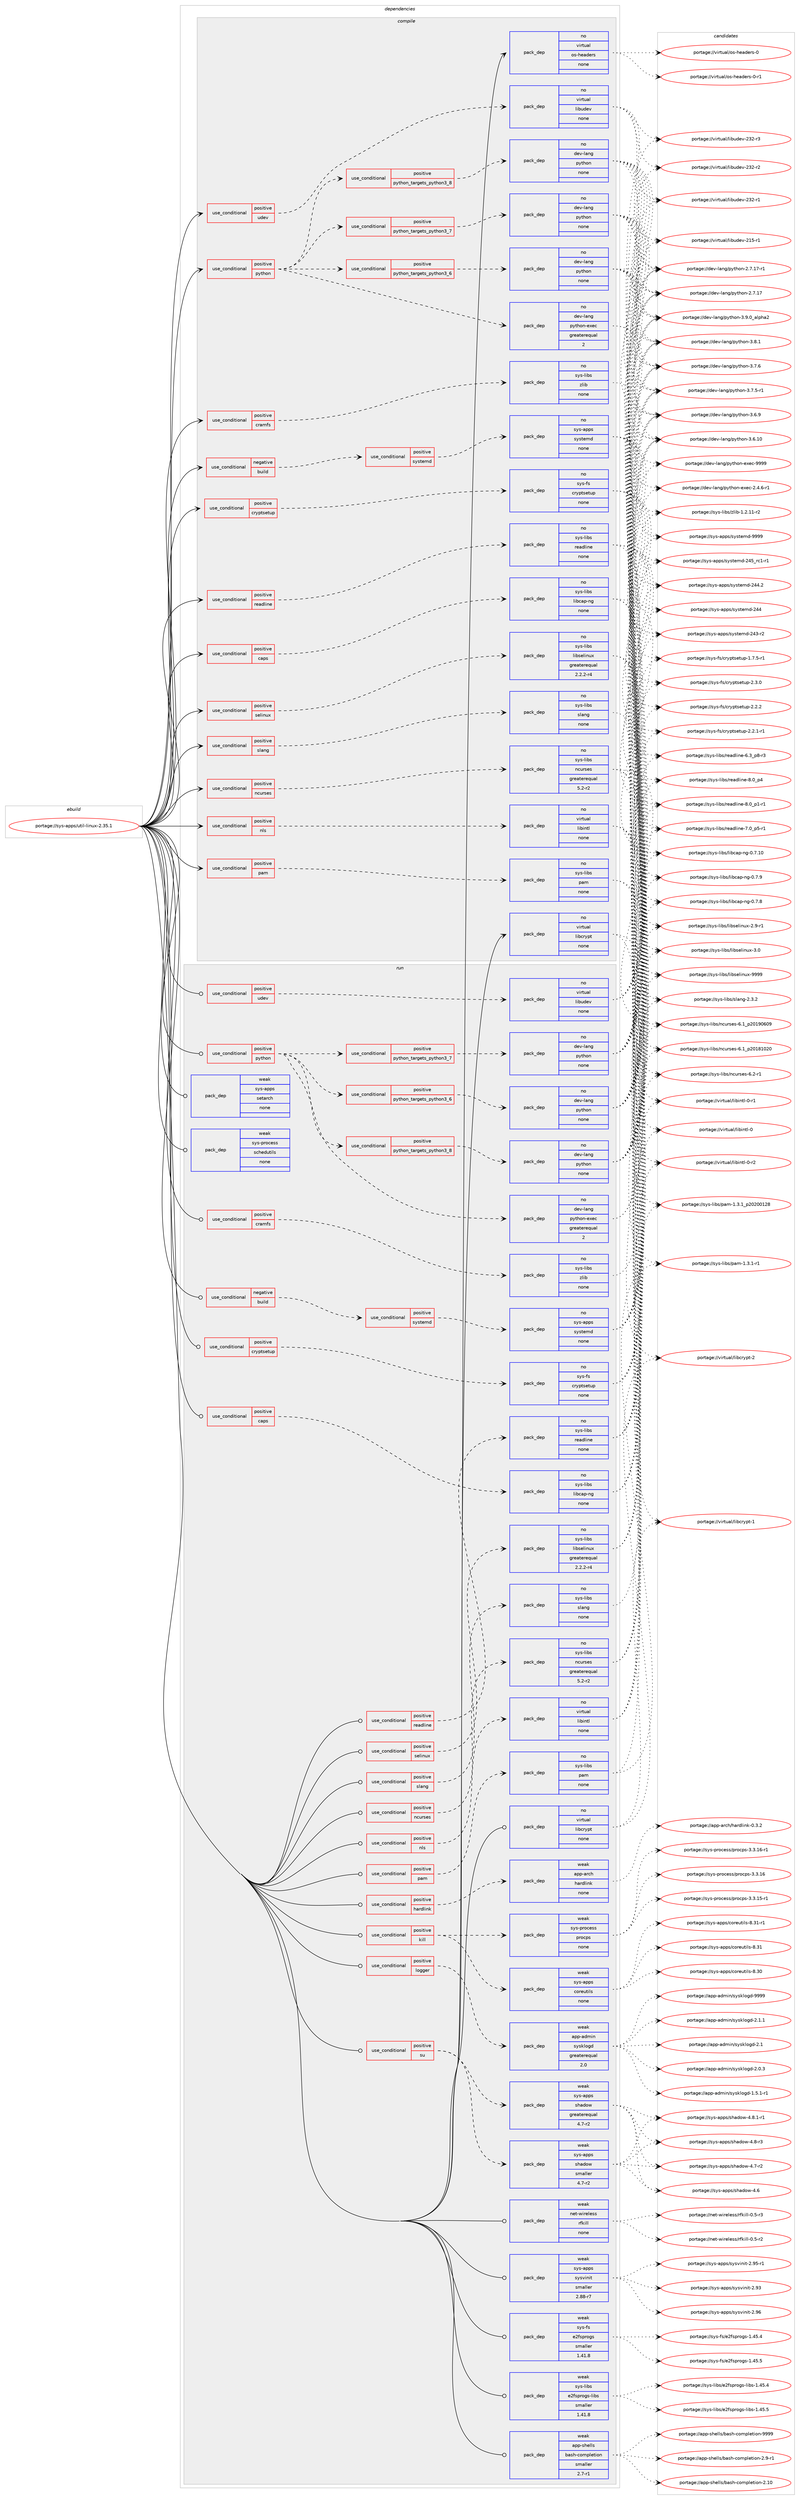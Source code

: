 digraph prolog {

# *************
# Graph options
# *************

newrank=true;
concentrate=true;
compound=true;
graph [rankdir=LR,fontname=Helvetica,fontsize=10,ranksep=1.5];#, ranksep=2.5, nodesep=0.2];
edge  [arrowhead=vee];
node  [fontname=Helvetica,fontsize=10];

# **********
# The ebuild
# **********

subgraph cluster_leftcol {
color=gray;
rank=same;
label=<<i>ebuild</i>>;
id [label="portage://sys-apps/util-linux-2.35.1", color=red, width=4, href="../sys-apps/util-linux-2.35.1.svg"];
}

# ****************
# The dependencies
# ****************

subgraph cluster_midcol {
color=gray;
label=<<i>dependencies</i>>;
subgraph cluster_compile {
fillcolor="#eeeeee";
style=filled;
label=<<i>compile</i>>;
subgraph cond12889 {
dependency62179 [label=<<TABLE BORDER="0" CELLBORDER="1" CELLSPACING="0" CELLPADDING="4"><TR><TD ROWSPAN="3" CELLPADDING="10">use_conditional</TD></TR><TR><TD>negative</TD></TR><TR><TD>build</TD></TR></TABLE>>, shape=none, color=red];
subgraph cond12890 {
dependency62180 [label=<<TABLE BORDER="0" CELLBORDER="1" CELLSPACING="0" CELLPADDING="4"><TR><TD ROWSPAN="3" CELLPADDING="10">use_conditional</TD></TR><TR><TD>positive</TD></TR><TR><TD>systemd</TD></TR></TABLE>>, shape=none, color=red];
subgraph pack48000 {
dependency62181 [label=<<TABLE BORDER="0" CELLBORDER="1" CELLSPACING="0" CELLPADDING="4" WIDTH="220"><TR><TD ROWSPAN="6" CELLPADDING="30">pack_dep</TD></TR><TR><TD WIDTH="110">no</TD></TR><TR><TD>sys-apps</TD></TR><TR><TD>systemd</TD></TR><TR><TD>none</TD></TR><TR><TD></TD></TR></TABLE>>, shape=none, color=blue];
}
dependency62180:e -> dependency62181:w [weight=20,style="dashed",arrowhead="vee"];
}
dependency62179:e -> dependency62180:w [weight=20,style="dashed",arrowhead="vee"];
}
id:e -> dependency62179:w [weight=20,style="solid",arrowhead="vee"];
subgraph cond12891 {
dependency62182 [label=<<TABLE BORDER="0" CELLBORDER="1" CELLSPACING="0" CELLPADDING="4"><TR><TD ROWSPAN="3" CELLPADDING="10">use_conditional</TD></TR><TR><TD>positive</TD></TR><TR><TD>caps</TD></TR></TABLE>>, shape=none, color=red];
subgraph pack48001 {
dependency62183 [label=<<TABLE BORDER="0" CELLBORDER="1" CELLSPACING="0" CELLPADDING="4" WIDTH="220"><TR><TD ROWSPAN="6" CELLPADDING="30">pack_dep</TD></TR><TR><TD WIDTH="110">no</TD></TR><TR><TD>sys-libs</TD></TR><TR><TD>libcap-ng</TD></TR><TR><TD>none</TD></TR><TR><TD></TD></TR></TABLE>>, shape=none, color=blue];
}
dependency62182:e -> dependency62183:w [weight=20,style="dashed",arrowhead="vee"];
}
id:e -> dependency62182:w [weight=20,style="solid",arrowhead="vee"];
subgraph cond12892 {
dependency62184 [label=<<TABLE BORDER="0" CELLBORDER="1" CELLSPACING="0" CELLPADDING="4"><TR><TD ROWSPAN="3" CELLPADDING="10">use_conditional</TD></TR><TR><TD>positive</TD></TR><TR><TD>cramfs</TD></TR></TABLE>>, shape=none, color=red];
subgraph pack48002 {
dependency62185 [label=<<TABLE BORDER="0" CELLBORDER="1" CELLSPACING="0" CELLPADDING="4" WIDTH="220"><TR><TD ROWSPAN="6" CELLPADDING="30">pack_dep</TD></TR><TR><TD WIDTH="110">no</TD></TR><TR><TD>sys-libs</TD></TR><TR><TD>zlib</TD></TR><TR><TD>none</TD></TR><TR><TD></TD></TR></TABLE>>, shape=none, color=blue];
}
dependency62184:e -> dependency62185:w [weight=20,style="dashed",arrowhead="vee"];
}
id:e -> dependency62184:w [weight=20,style="solid",arrowhead="vee"];
subgraph cond12893 {
dependency62186 [label=<<TABLE BORDER="0" CELLBORDER="1" CELLSPACING="0" CELLPADDING="4"><TR><TD ROWSPAN="3" CELLPADDING="10">use_conditional</TD></TR><TR><TD>positive</TD></TR><TR><TD>cryptsetup</TD></TR></TABLE>>, shape=none, color=red];
subgraph pack48003 {
dependency62187 [label=<<TABLE BORDER="0" CELLBORDER="1" CELLSPACING="0" CELLPADDING="4" WIDTH="220"><TR><TD ROWSPAN="6" CELLPADDING="30">pack_dep</TD></TR><TR><TD WIDTH="110">no</TD></TR><TR><TD>sys-fs</TD></TR><TR><TD>cryptsetup</TD></TR><TR><TD>none</TD></TR><TR><TD></TD></TR></TABLE>>, shape=none, color=blue];
}
dependency62186:e -> dependency62187:w [weight=20,style="dashed",arrowhead="vee"];
}
id:e -> dependency62186:w [weight=20,style="solid",arrowhead="vee"];
subgraph cond12894 {
dependency62188 [label=<<TABLE BORDER="0" CELLBORDER="1" CELLSPACING="0" CELLPADDING="4"><TR><TD ROWSPAN="3" CELLPADDING="10">use_conditional</TD></TR><TR><TD>positive</TD></TR><TR><TD>ncurses</TD></TR></TABLE>>, shape=none, color=red];
subgraph pack48004 {
dependency62189 [label=<<TABLE BORDER="0" CELLBORDER="1" CELLSPACING="0" CELLPADDING="4" WIDTH="220"><TR><TD ROWSPAN="6" CELLPADDING="30">pack_dep</TD></TR><TR><TD WIDTH="110">no</TD></TR><TR><TD>sys-libs</TD></TR><TR><TD>ncurses</TD></TR><TR><TD>greaterequal</TD></TR><TR><TD>5.2-r2</TD></TR></TABLE>>, shape=none, color=blue];
}
dependency62188:e -> dependency62189:w [weight=20,style="dashed",arrowhead="vee"];
}
id:e -> dependency62188:w [weight=20,style="solid",arrowhead="vee"];
subgraph cond12895 {
dependency62190 [label=<<TABLE BORDER="0" CELLBORDER="1" CELLSPACING="0" CELLPADDING="4"><TR><TD ROWSPAN="3" CELLPADDING="10">use_conditional</TD></TR><TR><TD>positive</TD></TR><TR><TD>nls</TD></TR></TABLE>>, shape=none, color=red];
subgraph pack48005 {
dependency62191 [label=<<TABLE BORDER="0" CELLBORDER="1" CELLSPACING="0" CELLPADDING="4" WIDTH="220"><TR><TD ROWSPAN="6" CELLPADDING="30">pack_dep</TD></TR><TR><TD WIDTH="110">no</TD></TR><TR><TD>virtual</TD></TR><TR><TD>libintl</TD></TR><TR><TD>none</TD></TR><TR><TD></TD></TR></TABLE>>, shape=none, color=blue];
}
dependency62190:e -> dependency62191:w [weight=20,style="dashed",arrowhead="vee"];
}
id:e -> dependency62190:w [weight=20,style="solid",arrowhead="vee"];
subgraph cond12896 {
dependency62192 [label=<<TABLE BORDER="0" CELLBORDER="1" CELLSPACING="0" CELLPADDING="4"><TR><TD ROWSPAN="3" CELLPADDING="10">use_conditional</TD></TR><TR><TD>positive</TD></TR><TR><TD>pam</TD></TR></TABLE>>, shape=none, color=red];
subgraph pack48006 {
dependency62193 [label=<<TABLE BORDER="0" CELLBORDER="1" CELLSPACING="0" CELLPADDING="4" WIDTH="220"><TR><TD ROWSPAN="6" CELLPADDING="30">pack_dep</TD></TR><TR><TD WIDTH="110">no</TD></TR><TR><TD>sys-libs</TD></TR><TR><TD>pam</TD></TR><TR><TD>none</TD></TR><TR><TD></TD></TR></TABLE>>, shape=none, color=blue];
}
dependency62192:e -> dependency62193:w [weight=20,style="dashed",arrowhead="vee"];
}
id:e -> dependency62192:w [weight=20,style="solid",arrowhead="vee"];
subgraph cond12897 {
dependency62194 [label=<<TABLE BORDER="0" CELLBORDER="1" CELLSPACING="0" CELLPADDING="4"><TR><TD ROWSPAN="3" CELLPADDING="10">use_conditional</TD></TR><TR><TD>positive</TD></TR><TR><TD>python</TD></TR></TABLE>>, shape=none, color=red];
subgraph cond12898 {
dependency62195 [label=<<TABLE BORDER="0" CELLBORDER="1" CELLSPACING="0" CELLPADDING="4"><TR><TD ROWSPAN="3" CELLPADDING="10">use_conditional</TD></TR><TR><TD>positive</TD></TR><TR><TD>python_targets_python3_6</TD></TR></TABLE>>, shape=none, color=red];
subgraph pack48007 {
dependency62196 [label=<<TABLE BORDER="0" CELLBORDER="1" CELLSPACING="0" CELLPADDING="4" WIDTH="220"><TR><TD ROWSPAN="6" CELLPADDING="30">pack_dep</TD></TR><TR><TD WIDTH="110">no</TD></TR><TR><TD>dev-lang</TD></TR><TR><TD>python</TD></TR><TR><TD>none</TD></TR><TR><TD></TD></TR></TABLE>>, shape=none, color=blue];
}
dependency62195:e -> dependency62196:w [weight=20,style="dashed",arrowhead="vee"];
}
dependency62194:e -> dependency62195:w [weight=20,style="dashed",arrowhead="vee"];
subgraph cond12899 {
dependency62197 [label=<<TABLE BORDER="0" CELLBORDER="1" CELLSPACING="0" CELLPADDING="4"><TR><TD ROWSPAN="3" CELLPADDING="10">use_conditional</TD></TR><TR><TD>positive</TD></TR><TR><TD>python_targets_python3_7</TD></TR></TABLE>>, shape=none, color=red];
subgraph pack48008 {
dependency62198 [label=<<TABLE BORDER="0" CELLBORDER="1" CELLSPACING="0" CELLPADDING="4" WIDTH="220"><TR><TD ROWSPAN="6" CELLPADDING="30">pack_dep</TD></TR><TR><TD WIDTH="110">no</TD></TR><TR><TD>dev-lang</TD></TR><TR><TD>python</TD></TR><TR><TD>none</TD></TR><TR><TD></TD></TR></TABLE>>, shape=none, color=blue];
}
dependency62197:e -> dependency62198:w [weight=20,style="dashed",arrowhead="vee"];
}
dependency62194:e -> dependency62197:w [weight=20,style="dashed",arrowhead="vee"];
subgraph cond12900 {
dependency62199 [label=<<TABLE BORDER="0" CELLBORDER="1" CELLSPACING="0" CELLPADDING="4"><TR><TD ROWSPAN="3" CELLPADDING="10">use_conditional</TD></TR><TR><TD>positive</TD></TR><TR><TD>python_targets_python3_8</TD></TR></TABLE>>, shape=none, color=red];
subgraph pack48009 {
dependency62200 [label=<<TABLE BORDER="0" CELLBORDER="1" CELLSPACING="0" CELLPADDING="4" WIDTH="220"><TR><TD ROWSPAN="6" CELLPADDING="30">pack_dep</TD></TR><TR><TD WIDTH="110">no</TD></TR><TR><TD>dev-lang</TD></TR><TR><TD>python</TD></TR><TR><TD>none</TD></TR><TR><TD></TD></TR></TABLE>>, shape=none, color=blue];
}
dependency62199:e -> dependency62200:w [weight=20,style="dashed",arrowhead="vee"];
}
dependency62194:e -> dependency62199:w [weight=20,style="dashed",arrowhead="vee"];
subgraph pack48010 {
dependency62201 [label=<<TABLE BORDER="0" CELLBORDER="1" CELLSPACING="0" CELLPADDING="4" WIDTH="220"><TR><TD ROWSPAN="6" CELLPADDING="30">pack_dep</TD></TR><TR><TD WIDTH="110">no</TD></TR><TR><TD>dev-lang</TD></TR><TR><TD>python-exec</TD></TR><TR><TD>greaterequal</TD></TR><TR><TD>2</TD></TR></TABLE>>, shape=none, color=blue];
}
dependency62194:e -> dependency62201:w [weight=20,style="dashed",arrowhead="vee"];
}
id:e -> dependency62194:w [weight=20,style="solid",arrowhead="vee"];
subgraph cond12901 {
dependency62202 [label=<<TABLE BORDER="0" CELLBORDER="1" CELLSPACING="0" CELLPADDING="4"><TR><TD ROWSPAN="3" CELLPADDING="10">use_conditional</TD></TR><TR><TD>positive</TD></TR><TR><TD>readline</TD></TR></TABLE>>, shape=none, color=red];
subgraph pack48011 {
dependency62203 [label=<<TABLE BORDER="0" CELLBORDER="1" CELLSPACING="0" CELLPADDING="4" WIDTH="220"><TR><TD ROWSPAN="6" CELLPADDING="30">pack_dep</TD></TR><TR><TD WIDTH="110">no</TD></TR><TR><TD>sys-libs</TD></TR><TR><TD>readline</TD></TR><TR><TD>none</TD></TR><TR><TD></TD></TR></TABLE>>, shape=none, color=blue];
}
dependency62202:e -> dependency62203:w [weight=20,style="dashed",arrowhead="vee"];
}
id:e -> dependency62202:w [weight=20,style="solid",arrowhead="vee"];
subgraph cond12902 {
dependency62204 [label=<<TABLE BORDER="0" CELLBORDER="1" CELLSPACING="0" CELLPADDING="4"><TR><TD ROWSPAN="3" CELLPADDING="10">use_conditional</TD></TR><TR><TD>positive</TD></TR><TR><TD>selinux</TD></TR></TABLE>>, shape=none, color=red];
subgraph pack48012 {
dependency62205 [label=<<TABLE BORDER="0" CELLBORDER="1" CELLSPACING="0" CELLPADDING="4" WIDTH="220"><TR><TD ROWSPAN="6" CELLPADDING="30">pack_dep</TD></TR><TR><TD WIDTH="110">no</TD></TR><TR><TD>sys-libs</TD></TR><TR><TD>libselinux</TD></TR><TR><TD>greaterequal</TD></TR><TR><TD>2.2.2-r4</TD></TR></TABLE>>, shape=none, color=blue];
}
dependency62204:e -> dependency62205:w [weight=20,style="dashed",arrowhead="vee"];
}
id:e -> dependency62204:w [weight=20,style="solid",arrowhead="vee"];
subgraph cond12903 {
dependency62206 [label=<<TABLE BORDER="0" CELLBORDER="1" CELLSPACING="0" CELLPADDING="4"><TR><TD ROWSPAN="3" CELLPADDING="10">use_conditional</TD></TR><TR><TD>positive</TD></TR><TR><TD>slang</TD></TR></TABLE>>, shape=none, color=red];
subgraph pack48013 {
dependency62207 [label=<<TABLE BORDER="0" CELLBORDER="1" CELLSPACING="0" CELLPADDING="4" WIDTH="220"><TR><TD ROWSPAN="6" CELLPADDING="30">pack_dep</TD></TR><TR><TD WIDTH="110">no</TD></TR><TR><TD>sys-libs</TD></TR><TR><TD>slang</TD></TR><TR><TD>none</TD></TR><TR><TD></TD></TR></TABLE>>, shape=none, color=blue];
}
dependency62206:e -> dependency62207:w [weight=20,style="dashed",arrowhead="vee"];
}
id:e -> dependency62206:w [weight=20,style="solid",arrowhead="vee"];
subgraph cond12904 {
dependency62208 [label=<<TABLE BORDER="0" CELLBORDER="1" CELLSPACING="0" CELLPADDING="4"><TR><TD ROWSPAN="3" CELLPADDING="10">use_conditional</TD></TR><TR><TD>positive</TD></TR><TR><TD>udev</TD></TR></TABLE>>, shape=none, color=red];
subgraph pack48014 {
dependency62209 [label=<<TABLE BORDER="0" CELLBORDER="1" CELLSPACING="0" CELLPADDING="4" WIDTH="220"><TR><TD ROWSPAN="6" CELLPADDING="30">pack_dep</TD></TR><TR><TD WIDTH="110">no</TD></TR><TR><TD>virtual</TD></TR><TR><TD>libudev</TD></TR><TR><TD>none</TD></TR><TR><TD></TD></TR></TABLE>>, shape=none, color=blue];
}
dependency62208:e -> dependency62209:w [weight=20,style="dashed",arrowhead="vee"];
}
id:e -> dependency62208:w [weight=20,style="solid",arrowhead="vee"];
subgraph pack48015 {
dependency62210 [label=<<TABLE BORDER="0" CELLBORDER="1" CELLSPACING="0" CELLPADDING="4" WIDTH="220"><TR><TD ROWSPAN="6" CELLPADDING="30">pack_dep</TD></TR><TR><TD WIDTH="110">no</TD></TR><TR><TD>virtual</TD></TR><TR><TD>libcrypt</TD></TR><TR><TD>none</TD></TR><TR><TD></TD></TR></TABLE>>, shape=none, color=blue];
}
id:e -> dependency62210:w [weight=20,style="solid",arrowhead="vee"];
subgraph pack48016 {
dependency62211 [label=<<TABLE BORDER="0" CELLBORDER="1" CELLSPACING="0" CELLPADDING="4" WIDTH="220"><TR><TD ROWSPAN="6" CELLPADDING="30">pack_dep</TD></TR><TR><TD WIDTH="110">no</TD></TR><TR><TD>virtual</TD></TR><TR><TD>os-headers</TD></TR><TR><TD>none</TD></TR><TR><TD></TD></TR></TABLE>>, shape=none, color=blue];
}
id:e -> dependency62211:w [weight=20,style="solid",arrowhead="vee"];
}
subgraph cluster_compileandrun {
fillcolor="#eeeeee";
style=filled;
label=<<i>compile and run</i>>;
}
subgraph cluster_run {
fillcolor="#eeeeee";
style=filled;
label=<<i>run</i>>;
subgraph cond12905 {
dependency62212 [label=<<TABLE BORDER="0" CELLBORDER="1" CELLSPACING="0" CELLPADDING="4"><TR><TD ROWSPAN="3" CELLPADDING="10">use_conditional</TD></TR><TR><TD>negative</TD></TR><TR><TD>build</TD></TR></TABLE>>, shape=none, color=red];
subgraph cond12906 {
dependency62213 [label=<<TABLE BORDER="0" CELLBORDER="1" CELLSPACING="0" CELLPADDING="4"><TR><TD ROWSPAN="3" CELLPADDING="10">use_conditional</TD></TR><TR><TD>positive</TD></TR><TR><TD>systemd</TD></TR></TABLE>>, shape=none, color=red];
subgraph pack48017 {
dependency62214 [label=<<TABLE BORDER="0" CELLBORDER="1" CELLSPACING="0" CELLPADDING="4" WIDTH="220"><TR><TD ROWSPAN="6" CELLPADDING="30">pack_dep</TD></TR><TR><TD WIDTH="110">no</TD></TR><TR><TD>sys-apps</TD></TR><TR><TD>systemd</TD></TR><TR><TD>none</TD></TR><TR><TD></TD></TR></TABLE>>, shape=none, color=blue];
}
dependency62213:e -> dependency62214:w [weight=20,style="dashed",arrowhead="vee"];
}
dependency62212:e -> dependency62213:w [weight=20,style="dashed",arrowhead="vee"];
}
id:e -> dependency62212:w [weight=20,style="solid",arrowhead="odot"];
subgraph cond12907 {
dependency62215 [label=<<TABLE BORDER="0" CELLBORDER="1" CELLSPACING="0" CELLPADDING="4"><TR><TD ROWSPAN="3" CELLPADDING="10">use_conditional</TD></TR><TR><TD>positive</TD></TR><TR><TD>caps</TD></TR></TABLE>>, shape=none, color=red];
subgraph pack48018 {
dependency62216 [label=<<TABLE BORDER="0" CELLBORDER="1" CELLSPACING="0" CELLPADDING="4" WIDTH="220"><TR><TD ROWSPAN="6" CELLPADDING="30">pack_dep</TD></TR><TR><TD WIDTH="110">no</TD></TR><TR><TD>sys-libs</TD></TR><TR><TD>libcap-ng</TD></TR><TR><TD>none</TD></TR><TR><TD></TD></TR></TABLE>>, shape=none, color=blue];
}
dependency62215:e -> dependency62216:w [weight=20,style="dashed",arrowhead="vee"];
}
id:e -> dependency62215:w [weight=20,style="solid",arrowhead="odot"];
subgraph cond12908 {
dependency62217 [label=<<TABLE BORDER="0" CELLBORDER="1" CELLSPACING="0" CELLPADDING="4"><TR><TD ROWSPAN="3" CELLPADDING="10">use_conditional</TD></TR><TR><TD>positive</TD></TR><TR><TD>cramfs</TD></TR></TABLE>>, shape=none, color=red];
subgraph pack48019 {
dependency62218 [label=<<TABLE BORDER="0" CELLBORDER="1" CELLSPACING="0" CELLPADDING="4" WIDTH="220"><TR><TD ROWSPAN="6" CELLPADDING="30">pack_dep</TD></TR><TR><TD WIDTH="110">no</TD></TR><TR><TD>sys-libs</TD></TR><TR><TD>zlib</TD></TR><TR><TD>none</TD></TR><TR><TD></TD></TR></TABLE>>, shape=none, color=blue];
}
dependency62217:e -> dependency62218:w [weight=20,style="dashed",arrowhead="vee"];
}
id:e -> dependency62217:w [weight=20,style="solid",arrowhead="odot"];
subgraph cond12909 {
dependency62219 [label=<<TABLE BORDER="0" CELLBORDER="1" CELLSPACING="0" CELLPADDING="4"><TR><TD ROWSPAN="3" CELLPADDING="10">use_conditional</TD></TR><TR><TD>positive</TD></TR><TR><TD>cryptsetup</TD></TR></TABLE>>, shape=none, color=red];
subgraph pack48020 {
dependency62220 [label=<<TABLE BORDER="0" CELLBORDER="1" CELLSPACING="0" CELLPADDING="4" WIDTH="220"><TR><TD ROWSPAN="6" CELLPADDING="30">pack_dep</TD></TR><TR><TD WIDTH="110">no</TD></TR><TR><TD>sys-fs</TD></TR><TR><TD>cryptsetup</TD></TR><TR><TD>none</TD></TR><TR><TD></TD></TR></TABLE>>, shape=none, color=blue];
}
dependency62219:e -> dependency62220:w [weight=20,style="dashed",arrowhead="vee"];
}
id:e -> dependency62219:w [weight=20,style="solid",arrowhead="odot"];
subgraph cond12910 {
dependency62221 [label=<<TABLE BORDER="0" CELLBORDER="1" CELLSPACING="0" CELLPADDING="4"><TR><TD ROWSPAN="3" CELLPADDING="10">use_conditional</TD></TR><TR><TD>positive</TD></TR><TR><TD>hardlink</TD></TR></TABLE>>, shape=none, color=red];
subgraph pack48021 {
dependency62222 [label=<<TABLE BORDER="0" CELLBORDER="1" CELLSPACING="0" CELLPADDING="4" WIDTH="220"><TR><TD ROWSPAN="6" CELLPADDING="30">pack_dep</TD></TR><TR><TD WIDTH="110">weak</TD></TR><TR><TD>app-arch</TD></TR><TR><TD>hardlink</TD></TR><TR><TD>none</TD></TR><TR><TD></TD></TR></TABLE>>, shape=none, color=blue];
}
dependency62221:e -> dependency62222:w [weight=20,style="dashed",arrowhead="vee"];
}
id:e -> dependency62221:w [weight=20,style="solid",arrowhead="odot"];
subgraph cond12911 {
dependency62223 [label=<<TABLE BORDER="0" CELLBORDER="1" CELLSPACING="0" CELLPADDING="4"><TR><TD ROWSPAN="3" CELLPADDING="10">use_conditional</TD></TR><TR><TD>positive</TD></TR><TR><TD>kill</TD></TR></TABLE>>, shape=none, color=red];
subgraph pack48022 {
dependency62224 [label=<<TABLE BORDER="0" CELLBORDER="1" CELLSPACING="0" CELLPADDING="4" WIDTH="220"><TR><TD ROWSPAN="6" CELLPADDING="30">pack_dep</TD></TR><TR><TD WIDTH="110">weak</TD></TR><TR><TD>sys-apps</TD></TR><TR><TD>coreutils</TD></TR><TR><TD>none</TD></TR><TR><TD></TD></TR></TABLE>>, shape=none, color=blue];
}
dependency62223:e -> dependency62224:w [weight=20,style="dashed",arrowhead="vee"];
subgraph pack48023 {
dependency62225 [label=<<TABLE BORDER="0" CELLBORDER="1" CELLSPACING="0" CELLPADDING="4" WIDTH="220"><TR><TD ROWSPAN="6" CELLPADDING="30">pack_dep</TD></TR><TR><TD WIDTH="110">weak</TD></TR><TR><TD>sys-process</TD></TR><TR><TD>procps</TD></TR><TR><TD>none</TD></TR><TR><TD></TD></TR></TABLE>>, shape=none, color=blue];
}
dependency62223:e -> dependency62225:w [weight=20,style="dashed",arrowhead="vee"];
}
id:e -> dependency62223:w [weight=20,style="solid",arrowhead="odot"];
subgraph cond12912 {
dependency62226 [label=<<TABLE BORDER="0" CELLBORDER="1" CELLSPACING="0" CELLPADDING="4"><TR><TD ROWSPAN="3" CELLPADDING="10">use_conditional</TD></TR><TR><TD>positive</TD></TR><TR><TD>logger</TD></TR></TABLE>>, shape=none, color=red];
subgraph pack48024 {
dependency62227 [label=<<TABLE BORDER="0" CELLBORDER="1" CELLSPACING="0" CELLPADDING="4" WIDTH="220"><TR><TD ROWSPAN="6" CELLPADDING="30">pack_dep</TD></TR><TR><TD WIDTH="110">weak</TD></TR><TR><TD>app-admin</TD></TR><TR><TD>sysklogd</TD></TR><TR><TD>greaterequal</TD></TR><TR><TD>2.0</TD></TR></TABLE>>, shape=none, color=blue];
}
dependency62226:e -> dependency62227:w [weight=20,style="dashed",arrowhead="vee"];
}
id:e -> dependency62226:w [weight=20,style="solid",arrowhead="odot"];
subgraph cond12913 {
dependency62228 [label=<<TABLE BORDER="0" CELLBORDER="1" CELLSPACING="0" CELLPADDING="4"><TR><TD ROWSPAN="3" CELLPADDING="10">use_conditional</TD></TR><TR><TD>positive</TD></TR><TR><TD>ncurses</TD></TR></TABLE>>, shape=none, color=red];
subgraph pack48025 {
dependency62229 [label=<<TABLE BORDER="0" CELLBORDER="1" CELLSPACING="0" CELLPADDING="4" WIDTH="220"><TR><TD ROWSPAN="6" CELLPADDING="30">pack_dep</TD></TR><TR><TD WIDTH="110">no</TD></TR><TR><TD>sys-libs</TD></TR><TR><TD>ncurses</TD></TR><TR><TD>greaterequal</TD></TR><TR><TD>5.2-r2</TD></TR></TABLE>>, shape=none, color=blue];
}
dependency62228:e -> dependency62229:w [weight=20,style="dashed",arrowhead="vee"];
}
id:e -> dependency62228:w [weight=20,style="solid",arrowhead="odot"];
subgraph cond12914 {
dependency62230 [label=<<TABLE BORDER="0" CELLBORDER="1" CELLSPACING="0" CELLPADDING="4"><TR><TD ROWSPAN="3" CELLPADDING="10">use_conditional</TD></TR><TR><TD>positive</TD></TR><TR><TD>nls</TD></TR></TABLE>>, shape=none, color=red];
subgraph pack48026 {
dependency62231 [label=<<TABLE BORDER="0" CELLBORDER="1" CELLSPACING="0" CELLPADDING="4" WIDTH="220"><TR><TD ROWSPAN="6" CELLPADDING="30">pack_dep</TD></TR><TR><TD WIDTH="110">no</TD></TR><TR><TD>virtual</TD></TR><TR><TD>libintl</TD></TR><TR><TD>none</TD></TR><TR><TD></TD></TR></TABLE>>, shape=none, color=blue];
}
dependency62230:e -> dependency62231:w [weight=20,style="dashed",arrowhead="vee"];
}
id:e -> dependency62230:w [weight=20,style="solid",arrowhead="odot"];
subgraph cond12915 {
dependency62232 [label=<<TABLE BORDER="0" CELLBORDER="1" CELLSPACING="0" CELLPADDING="4"><TR><TD ROWSPAN="3" CELLPADDING="10">use_conditional</TD></TR><TR><TD>positive</TD></TR><TR><TD>pam</TD></TR></TABLE>>, shape=none, color=red];
subgraph pack48027 {
dependency62233 [label=<<TABLE BORDER="0" CELLBORDER="1" CELLSPACING="0" CELLPADDING="4" WIDTH="220"><TR><TD ROWSPAN="6" CELLPADDING="30">pack_dep</TD></TR><TR><TD WIDTH="110">no</TD></TR><TR><TD>sys-libs</TD></TR><TR><TD>pam</TD></TR><TR><TD>none</TD></TR><TR><TD></TD></TR></TABLE>>, shape=none, color=blue];
}
dependency62232:e -> dependency62233:w [weight=20,style="dashed",arrowhead="vee"];
}
id:e -> dependency62232:w [weight=20,style="solid",arrowhead="odot"];
subgraph cond12916 {
dependency62234 [label=<<TABLE BORDER="0" CELLBORDER="1" CELLSPACING="0" CELLPADDING="4"><TR><TD ROWSPAN="3" CELLPADDING="10">use_conditional</TD></TR><TR><TD>positive</TD></TR><TR><TD>python</TD></TR></TABLE>>, shape=none, color=red];
subgraph cond12917 {
dependency62235 [label=<<TABLE BORDER="0" CELLBORDER="1" CELLSPACING="0" CELLPADDING="4"><TR><TD ROWSPAN="3" CELLPADDING="10">use_conditional</TD></TR><TR><TD>positive</TD></TR><TR><TD>python_targets_python3_6</TD></TR></TABLE>>, shape=none, color=red];
subgraph pack48028 {
dependency62236 [label=<<TABLE BORDER="0" CELLBORDER="1" CELLSPACING="0" CELLPADDING="4" WIDTH="220"><TR><TD ROWSPAN="6" CELLPADDING="30">pack_dep</TD></TR><TR><TD WIDTH="110">no</TD></TR><TR><TD>dev-lang</TD></TR><TR><TD>python</TD></TR><TR><TD>none</TD></TR><TR><TD></TD></TR></TABLE>>, shape=none, color=blue];
}
dependency62235:e -> dependency62236:w [weight=20,style="dashed",arrowhead="vee"];
}
dependency62234:e -> dependency62235:w [weight=20,style="dashed",arrowhead="vee"];
subgraph cond12918 {
dependency62237 [label=<<TABLE BORDER="0" CELLBORDER="1" CELLSPACING="0" CELLPADDING="4"><TR><TD ROWSPAN="3" CELLPADDING="10">use_conditional</TD></TR><TR><TD>positive</TD></TR><TR><TD>python_targets_python3_7</TD></TR></TABLE>>, shape=none, color=red];
subgraph pack48029 {
dependency62238 [label=<<TABLE BORDER="0" CELLBORDER="1" CELLSPACING="0" CELLPADDING="4" WIDTH="220"><TR><TD ROWSPAN="6" CELLPADDING="30">pack_dep</TD></TR><TR><TD WIDTH="110">no</TD></TR><TR><TD>dev-lang</TD></TR><TR><TD>python</TD></TR><TR><TD>none</TD></TR><TR><TD></TD></TR></TABLE>>, shape=none, color=blue];
}
dependency62237:e -> dependency62238:w [weight=20,style="dashed",arrowhead="vee"];
}
dependency62234:e -> dependency62237:w [weight=20,style="dashed",arrowhead="vee"];
subgraph cond12919 {
dependency62239 [label=<<TABLE BORDER="0" CELLBORDER="1" CELLSPACING="0" CELLPADDING="4"><TR><TD ROWSPAN="3" CELLPADDING="10">use_conditional</TD></TR><TR><TD>positive</TD></TR><TR><TD>python_targets_python3_8</TD></TR></TABLE>>, shape=none, color=red];
subgraph pack48030 {
dependency62240 [label=<<TABLE BORDER="0" CELLBORDER="1" CELLSPACING="0" CELLPADDING="4" WIDTH="220"><TR><TD ROWSPAN="6" CELLPADDING="30">pack_dep</TD></TR><TR><TD WIDTH="110">no</TD></TR><TR><TD>dev-lang</TD></TR><TR><TD>python</TD></TR><TR><TD>none</TD></TR><TR><TD></TD></TR></TABLE>>, shape=none, color=blue];
}
dependency62239:e -> dependency62240:w [weight=20,style="dashed",arrowhead="vee"];
}
dependency62234:e -> dependency62239:w [weight=20,style="dashed",arrowhead="vee"];
subgraph pack48031 {
dependency62241 [label=<<TABLE BORDER="0" CELLBORDER="1" CELLSPACING="0" CELLPADDING="4" WIDTH="220"><TR><TD ROWSPAN="6" CELLPADDING="30">pack_dep</TD></TR><TR><TD WIDTH="110">no</TD></TR><TR><TD>dev-lang</TD></TR><TR><TD>python-exec</TD></TR><TR><TD>greaterequal</TD></TR><TR><TD>2</TD></TR></TABLE>>, shape=none, color=blue];
}
dependency62234:e -> dependency62241:w [weight=20,style="dashed",arrowhead="vee"];
}
id:e -> dependency62234:w [weight=20,style="solid",arrowhead="odot"];
subgraph cond12920 {
dependency62242 [label=<<TABLE BORDER="0" CELLBORDER="1" CELLSPACING="0" CELLPADDING="4"><TR><TD ROWSPAN="3" CELLPADDING="10">use_conditional</TD></TR><TR><TD>positive</TD></TR><TR><TD>readline</TD></TR></TABLE>>, shape=none, color=red];
subgraph pack48032 {
dependency62243 [label=<<TABLE BORDER="0" CELLBORDER="1" CELLSPACING="0" CELLPADDING="4" WIDTH="220"><TR><TD ROWSPAN="6" CELLPADDING="30">pack_dep</TD></TR><TR><TD WIDTH="110">no</TD></TR><TR><TD>sys-libs</TD></TR><TR><TD>readline</TD></TR><TR><TD>none</TD></TR><TR><TD></TD></TR></TABLE>>, shape=none, color=blue];
}
dependency62242:e -> dependency62243:w [weight=20,style="dashed",arrowhead="vee"];
}
id:e -> dependency62242:w [weight=20,style="solid",arrowhead="odot"];
subgraph cond12921 {
dependency62244 [label=<<TABLE BORDER="0" CELLBORDER="1" CELLSPACING="0" CELLPADDING="4"><TR><TD ROWSPAN="3" CELLPADDING="10">use_conditional</TD></TR><TR><TD>positive</TD></TR><TR><TD>selinux</TD></TR></TABLE>>, shape=none, color=red];
subgraph pack48033 {
dependency62245 [label=<<TABLE BORDER="0" CELLBORDER="1" CELLSPACING="0" CELLPADDING="4" WIDTH="220"><TR><TD ROWSPAN="6" CELLPADDING="30">pack_dep</TD></TR><TR><TD WIDTH="110">no</TD></TR><TR><TD>sys-libs</TD></TR><TR><TD>libselinux</TD></TR><TR><TD>greaterequal</TD></TR><TR><TD>2.2.2-r4</TD></TR></TABLE>>, shape=none, color=blue];
}
dependency62244:e -> dependency62245:w [weight=20,style="dashed",arrowhead="vee"];
}
id:e -> dependency62244:w [weight=20,style="solid",arrowhead="odot"];
subgraph cond12922 {
dependency62246 [label=<<TABLE BORDER="0" CELLBORDER="1" CELLSPACING="0" CELLPADDING="4"><TR><TD ROWSPAN="3" CELLPADDING="10">use_conditional</TD></TR><TR><TD>positive</TD></TR><TR><TD>slang</TD></TR></TABLE>>, shape=none, color=red];
subgraph pack48034 {
dependency62247 [label=<<TABLE BORDER="0" CELLBORDER="1" CELLSPACING="0" CELLPADDING="4" WIDTH="220"><TR><TD ROWSPAN="6" CELLPADDING="30">pack_dep</TD></TR><TR><TD WIDTH="110">no</TD></TR><TR><TD>sys-libs</TD></TR><TR><TD>slang</TD></TR><TR><TD>none</TD></TR><TR><TD></TD></TR></TABLE>>, shape=none, color=blue];
}
dependency62246:e -> dependency62247:w [weight=20,style="dashed",arrowhead="vee"];
}
id:e -> dependency62246:w [weight=20,style="solid",arrowhead="odot"];
subgraph cond12923 {
dependency62248 [label=<<TABLE BORDER="0" CELLBORDER="1" CELLSPACING="0" CELLPADDING="4"><TR><TD ROWSPAN="3" CELLPADDING="10">use_conditional</TD></TR><TR><TD>positive</TD></TR><TR><TD>su</TD></TR></TABLE>>, shape=none, color=red];
subgraph pack48035 {
dependency62249 [label=<<TABLE BORDER="0" CELLBORDER="1" CELLSPACING="0" CELLPADDING="4" WIDTH="220"><TR><TD ROWSPAN="6" CELLPADDING="30">pack_dep</TD></TR><TR><TD WIDTH="110">weak</TD></TR><TR><TD>sys-apps</TD></TR><TR><TD>shadow</TD></TR><TR><TD>smaller</TD></TR><TR><TD>4.7-r2</TD></TR></TABLE>>, shape=none, color=blue];
}
dependency62248:e -> dependency62249:w [weight=20,style="dashed",arrowhead="vee"];
subgraph pack48036 {
dependency62250 [label=<<TABLE BORDER="0" CELLBORDER="1" CELLSPACING="0" CELLPADDING="4" WIDTH="220"><TR><TD ROWSPAN="6" CELLPADDING="30">pack_dep</TD></TR><TR><TD WIDTH="110">weak</TD></TR><TR><TD>sys-apps</TD></TR><TR><TD>shadow</TD></TR><TR><TD>greaterequal</TD></TR><TR><TD>4.7-r2</TD></TR></TABLE>>, shape=none, color=blue];
}
dependency62248:e -> dependency62250:w [weight=20,style="dashed",arrowhead="vee"];
}
id:e -> dependency62248:w [weight=20,style="solid",arrowhead="odot"];
subgraph cond12924 {
dependency62251 [label=<<TABLE BORDER="0" CELLBORDER="1" CELLSPACING="0" CELLPADDING="4"><TR><TD ROWSPAN="3" CELLPADDING="10">use_conditional</TD></TR><TR><TD>positive</TD></TR><TR><TD>udev</TD></TR></TABLE>>, shape=none, color=red];
subgraph pack48037 {
dependency62252 [label=<<TABLE BORDER="0" CELLBORDER="1" CELLSPACING="0" CELLPADDING="4" WIDTH="220"><TR><TD ROWSPAN="6" CELLPADDING="30">pack_dep</TD></TR><TR><TD WIDTH="110">no</TD></TR><TR><TD>virtual</TD></TR><TR><TD>libudev</TD></TR><TR><TD>none</TD></TR><TR><TD></TD></TR></TABLE>>, shape=none, color=blue];
}
dependency62251:e -> dependency62252:w [weight=20,style="dashed",arrowhead="vee"];
}
id:e -> dependency62251:w [weight=20,style="solid",arrowhead="odot"];
subgraph pack48038 {
dependency62253 [label=<<TABLE BORDER="0" CELLBORDER="1" CELLSPACING="0" CELLPADDING="4" WIDTH="220"><TR><TD ROWSPAN="6" CELLPADDING="30">pack_dep</TD></TR><TR><TD WIDTH="110">no</TD></TR><TR><TD>virtual</TD></TR><TR><TD>libcrypt</TD></TR><TR><TD>none</TD></TR><TR><TD></TD></TR></TABLE>>, shape=none, color=blue];
}
id:e -> dependency62253:w [weight=20,style="solid",arrowhead="odot"];
subgraph pack48039 {
dependency62254 [label=<<TABLE BORDER="0" CELLBORDER="1" CELLSPACING="0" CELLPADDING="4" WIDTH="220"><TR><TD ROWSPAN="6" CELLPADDING="30">pack_dep</TD></TR><TR><TD WIDTH="110">weak</TD></TR><TR><TD>app-shells</TD></TR><TR><TD>bash-completion</TD></TR><TR><TD>smaller</TD></TR><TR><TD>2.7-r1</TD></TR></TABLE>>, shape=none, color=blue];
}
id:e -> dependency62254:w [weight=20,style="solid",arrowhead="odot"];
subgraph pack48040 {
dependency62255 [label=<<TABLE BORDER="0" CELLBORDER="1" CELLSPACING="0" CELLPADDING="4" WIDTH="220"><TR><TD ROWSPAN="6" CELLPADDING="30">pack_dep</TD></TR><TR><TD WIDTH="110">weak</TD></TR><TR><TD>net-wireless</TD></TR><TR><TD>rfkill</TD></TR><TR><TD>none</TD></TR><TR><TD></TD></TR></TABLE>>, shape=none, color=blue];
}
id:e -> dependency62255:w [weight=20,style="solid",arrowhead="odot"];
subgraph pack48041 {
dependency62256 [label=<<TABLE BORDER="0" CELLBORDER="1" CELLSPACING="0" CELLPADDING="4" WIDTH="220"><TR><TD ROWSPAN="6" CELLPADDING="30">pack_dep</TD></TR><TR><TD WIDTH="110">weak</TD></TR><TR><TD>sys-apps</TD></TR><TR><TD>setarch</TD></TR><TR><TD>none</TD></TR><TR><TD></TD></TR></TABLE>>, shape=none, color=blue];
}
id:e -> dependency62256:w [weight=20,style="solid",arrowhead="odot"];
subgraph pack48042 {
dependency62257 [label=<<TABLE BORDER="0" CELLBORDER="1" CELLSPACING="0" CELLPADDING="4" WIDTH="220"><TR><TD ROWSPAN="6" CELLPADDING="30">pack_dep</TD></TR><TR><TD WIDTH="110">weak</TD></TR><TR><TD>sys-apps</TD></TR><TR><TD>sysvinit</TD></TR><TR><TD>smaller</TD></TR><TR><TD>2.88-r7</TD></TR></TABLE>>, shape=none, color=blue];
}
id:e -> dependency62257:w [weight=20,style="solid",arrowhead="odot"];
subgraph pack48043 {
dependency62258 [label=<<TABLE BORDER="0" CELLBORDER="1" CELLSPACING="0" CELLPADDING="4" WIDTH="220"><TR><TD ROWSPAN="6" CELLPADDING="30">pack_dep</TD></TR><TR><TD WIDTH="110">weak</TD></TR><TR><TD>sys-fs</TD></TR><TR><TD>e2fsprogs</TD></TR><TR><TD>smaller</TD></TR><TR><TD>1.41.8</TD></TR></TABLE>>, shape=none, color=blue];
}
id:e -> dependency62258:w [weight=20,style="solid",arrowhead="odot"];
subgraph pack48044 {
dependency62259 [label=<<TABLE BORDER="0" CELLBORDER="1" CELLSPACING="0" CELLPADDING="4" WIDTH="220"><TR><TD ROWSPAN="6" CELLPADDING="30">pack_dep</TD></TR><TR><TD WIDTH="110">weak</TD></TR><TR><TD>sys-libs</TD></TR><TR><TD>e2fsprogs-libs</TD></TR><TR><TD>smaller</TD></TR><TR><TD>1.41.8</TD></TR></TABLE>>, shape=none, color=blue];
}
id:e -> dependency62259:w [weight=20,style="solid",arrowhead="odot"];
subgraph pack48045 {
dependency62260 [label=<<TABLE BORDER="0" CELLBORDER="1" CELLSPACING="0" CELLPADDING="4" WIDTH="220"><TR><TD ROWSPAN="6" CELLPADDING="30">pack_dep</TD></TR><TR><TD WIDTH="110">weak</TD></TR><TR><TD>sys-process</TD></TR><TR><TD>schedutils</TD></TR><TR><TD>none</TD></TR><TR><TD></TD></TR></TABLE>>, shape=none, color=blue];
}
id:e -> dependency62260:w [weight=20,style="solid",arrowhead="odot"];
}
}

# **************
# The candidates
# **************

subgraph cluster_choices {
rank=same;
color=gray;
label=<<i>candidates</i>>;

subgraph choice48000 {
color=black;
nodesep=1;
choice1151211154597112112115471151211151161011091004557575757 [label="portage://sys-apps/systemd-9999", color=red, width=4,href="../sys-apps/systemd-9999.svg"];
choice115121115459711211211547115121115116101109100455052539511499494511449 [label="portage://sys-apps/systemd-245_rc1-r1", color=red, width=4,href="../sys-apps/systemd-245_rc1-r1.svg"];
choice115121115459711211211547115121115116101109100455052524650 [label="portage://sys-apps/systemd-244.2", color=red, width=4,href="../sys-apps/systemd-244.2.svg"];
choice11512111545971121121154711512111511610110910045505252 [label="portage://sys-apps/systemd-244", color=red, width=4,href="../sys-apps/systemd-244.svg"];
choice115121115459711211211547115121115116101109100455052514511450 [label="portage://sys-apps/systemd-243-r2", color=red, width=4,href="../sys-apps/systemd-243-r2.svg"];
dependency62181:e -> choice1151211154597112112115471151211151161011091004557575757:w [style=dotted,weight="100"];
dependency62181:e -> choice115121115459711211211547115121115116101109100455052539511499494511449:w [style=dotted,weight="100"];
dependency62181:e -> choice115121115459711211211547115121115116101109100455052524650:w [style=dotted,weight="100"];
dependency62181:e -> choice11512111545971121121154711512111511610110910045505252:w [style=dotted,weight="100"];
dependency62181:e -> choice115121115459711211211547115121115116101109100455052514511450:w [style=dotted,weight="100"];
}
subgraph choice48001 {
color=black;
nodesep=1;
choice11512111545108105981154710810598999711245110103454846554657 [label="portage://sys-libs/libcap-ng-0.7.9", color=red, width=4,href="../sys-libs/libcap-ng-0.7.9.svg"];
choice11512111545108105981154710810598999711245110103454846554656 [label="portage://sys-libs/libcap-ng-0.7.8", color=red, width=4,href="../sys-libs/libcap-ng-0.7.8.svg"];
choice1151211154510810598115471081059899971124511010345484655464948 [label="portage://sys-libs/libcap-ng-0.7.10", color=red, width=4,href="../sys-libs/libcap-ng-0.7.10.svg"];
dependency62183:e -> choice11512111545108105981154710810598999711245110103454846554657:w [style=dotted,weight="100"];
dependency62183:e -> choice11512111545108105981154710810598999711245110103454846554656:w [style=dotted,weight="100"];
dependency62183:e -> choice1151211154510810598115471081059899971124511010345484655464948:w [style=dotted,weight="100"];
}
subgraph choice48002 {
color=black;
nodesep=1;
choice11512111545108105981154712210810598454946504649494511450 [label="portage://sys-libs/zlib-1.2.11-r2", color=red, width=4,href="../sys-libs/zlib-1.2.11-r2.svg"];
dependency62185:e -> choice11512111545108105981154712210810598454946504649494511450:w [style=dotted,weight="100"];
}
subgraph choice48003 {
color=black;
nodesep=1;
choice115121115451021154799114121112116115101116117112455046514648 [label="portage://sys-fs/cryptsetup-2.3.0", color=red, width=4,href="../sys-fs/cryptsetup-2.3.0.svg"];
choice115121115451021154799114121112116115101116117112455046504650 [label="portage://sys-fs/cryptsetup-2.2.2", color=red, width=4,href="../sys-fs/cryptsetup-2.2.2.svg"];
choice1151211154510211547991141211121161151011161171124550465046494511449 [label="portage://sys-fs/cryptsetup-2.2.1-r1", color=red, width=4,href="../sys-fs/cryptsetup-2.2.1-r1.svg"];
choice1151211154510211547991141211121161151011161171124549465546534511449 [label="portage://sys-fs/cryptsetup-1.7.5-r1", color=red, width=4,href="../sys-fs/cryptsetup-1.7.5-r1.svg"];
dependency62187:e -> choice115121115451021154799114121112116115101116117112455046514648:w [style=dotted,weight="100"];
dependency62187:e -> choice115121115451021154799114121112116115101116117112455046504650:w [style=dotted,weight="100"];
dependency62187:e -> choice1151211154510211547991141211121161151011161171124550465046494511449:w [style=dotted,weight="100"];
dependency62187:e -> choice1151211154510211547991141211121161151011161171124549465546534511449:w [style=dotted,weight="100"];
}
subgraph choice48004 {
color=black;
nodesep=1;
choice11512111545108105981154711099117114115101115455446504511449 [label="portage://sys-libs/ncurses-6.2-r1", color=red, width=4,href="../sys-libs/ncurses-6.2-r1.svg"];
choice1151211154510810598115471109911711411510111545544649951125048495748544857 [label="portage://sys-libs/ncurses-6.1_p20190609", color=red, width=4,href="../sys-libs/ncurses-6.1_p20190609.svg"];
choice1151211154510810598115471109911711411510111545544649951125048495649485048 [label="portage://sys-libs/ncurses-6.1_p20181020", color=red, width=4,href="../sys-libs/ncurses-6.1_p20181020.svg"];
dependency62189:e -> choice11512111545108105981154711099117114115101115455446504511449:w [style=dotted,weight="100"];
dependency62189:e -> choice1151211154510810598115471109911711411510111545544649951125048495748544857:w [style=dotted,weight="100"];
dependency62189:e -> choice1151211154510810598115471109911711411510111545544649951125048495649485048:w [style=dotted,weight="100"];
}
subgraph choice48005 {
color=black;
nodesep=1;
choice11810511411611797108471081059810511011610845484511450 [label="portage://virtual/libintl-0-r2", color=red, width=4,href="../virtual/libintl-0-r2.svg"];
choice11810511411611797108471081059810511011610845484511449 [label="portage://virtual/libintl-0-r1", color=red, width=4,href="../virtual/libintl-0-r1.svg"];
choice1181051141161179710847108105981051101161084548 [label="portage://virtual/libintl-0", color=red, width=4,href="../virtual/libintl-0.svg"];
dependency62191:e -> choice11810511411611797108471081059810511011610845484511450:w [style=dotted,weight="100"];
dependency62191:e -> choice11810511411611797108471081059810511011610845484511449:w [style=dotted,weight="100"];
dependency62191:e -> choice1181051141161179710847108105981051101161084548:w [style=dotted,weight="100"];
}
subgraph choice48006 {
color=black;
nodesep=1;
choice11512111545108105981154711297109454946514649951125048504848495056 [label="portage://sys-libs/pam-1.3.1_p20200128", color=red, width=4,href="../sys-libs/pam-1.3.1_p20200128.svg"];
choice115121115451081059811547112971094549465146494511449 [label="portage://sys-libs/pam-1.3.1-r1", color=red, width=4,href="../sys-libs/pam-1.3.1-r1.svg"];
dependency62193:e -> choice11512111545108105981154711297109454946514649951125048504848495056:w [style=dotted,weight="100"];
dependency62193:e -> choice115121115451081059811547112971094549465146494511449:w [style=dotted,weight="100"];
}
subgraph choice48007 {
color=black;
nodesep=1;
choice10010111845108971101034711212111610411111045514657464895971081121049750 [label="portage://dev-lang/python-3.9.0_alpha2", color=red, width=4,href="../dev-lang/python-3.9.0_alpha2.svg"];
choice100101118451089711010347112121116104111110455146564649 [label="portage://dev-lang/python-3.8.1", color=red, width=4,href="../dev-lang/python-3.8.1.svg"];
choice100101118451089711010347112121116104111110455146554654 [label="portage://dev-lang/python-3.7.6", color=red, width=4,href="../dev-lang/python-3.7.6.svg"];
choice1001011184510897110103471121211161041111104551465546534511449 [label="portage://dev-lang/python-3.7.5-r1", color=red, width=4,href="../dev-lang/python-3.7.5-r1.svg"];
choice100101118451089711010347112121116104111110455146544657 [label="portage://dev-lang/python-3.6.9", color=red, width=4,href="../dev-lang/python-3.6.9.svg"];
choice10010111845108971101034711212111610411111045514654464948 [label="portage://dev-lang/python-3.6.10", color=red, width=4,href="../dev-lang/python-3.6.10.svg"];
choice100101118451089711010347112121116104111110455046554649554511449 [label="portage://dev-lang/python-2.7.17-r1", color=red, width=4,href="../dev-lang/python-2.7.17-r1.svg"];
choice10010111845108971101034711212111610411111045504655464955 [label="portage://dev-lang/python-2.7.17", color=red, width=4,href="../dev-lang/python-2.7.17.svg"];
dependency62196:e -> choice10010111845108971101034711212111610411111045514657464895971081121049750:w [style=dotted,weight="100"];
dependency62196:e -> choice100101118451089711010347112121116104111110455146564649:w [style=dotted,weight="100"];
dependency62196:e -> choice100101118451089711010347112121116104111110455146554654:w [style=dotted,weight="100"];
dependency62196:e -> choice1001011184510897110103471121211161041111104551465546534511449:w [style=dotted,weight="100"];
dependency62196:e -> choice100101118451089711010347112121116104111110455146544657:w [style=dotted,weight="100"];
dependency62196:e -> choice10010111845108971101034711212111610411111045514654464948:w [style=dotted,weight="100"];
dependency62196:e -> choice100101118451089711010347112121116104111110455046554649554511449:w [style=dotted,weight="100"];
dependency62196:e -> choice10010111845108971101034711212111610411111045504655464955:w [style=dotted,weight="100"];
}
subgraph choice48008 {
color=black;
nodesep=1;
choice10010111845108971101034711212111610411111045514657464895971081121049750 [label="portage://dev-lang/python-3.9.0_alpha2", color=red, width=4,href="../dev-lang/python-3.9.0_alpha2.svg"];
choice100101118451089711010347112121116104111110455146564649 [label="portage://dev-lang/python-3.8.1", color=red, width=4,href="../dev-lang/python-3.8.1.svg"];
choice100101118451089711010347112121116104111110455146554654 [label="portage://dev-lang/python-3.7.6", color=red, width=4,href="../dev-lang/python-3.7.6.svg"];
choice1001011184510897110103471121211161041111104551465546534511449 [label="portage://dev-lang/python-3.7.5-r1", color=red, width=4,href="../dev-lang/python-3.7.5-r1.svg"];
choice100101118451089711010347112121116104111110455146544657 [label="portage://dev-lang/python-3.6.9", color=red, width=4,href="../dev-lang/python-3.6.9.svg"];
choice10010111845108971101034711212111610411111045514654464948 [label="portage://dev-lang/python-3.6.10", color=red, width=4,href="../dev-lang/python-3.6.10.svg"];
choice100101118451089711010347112121116104111110455046554649554511449 [label="portage://dev-lang/python-2.7.17-r1", color=red, width=4,href="../dev-lang/python-2.7.17-r1.svg"];
choice10010111845108971101034711212111610411111045504655464955 [label="portage://dev-lang/python-2.7.17", color=red, width=4,href="../dev-lang/python-2.7.17.svg"];
dependency62198:e -> choice10010111845108971101034711212111610411111045514657464895971081121049750:w [style=dotted,weight="100"];
dependency62198:e -> choice100101118451089711010347112121116104111110455146564649:w [style=dotted,weight="100"];
dependency62198:e -> choice100101118451089711010347112121116104111110455146554654:w [style=dotted,weight="100"];
dependency62198:e -> choice1001011184510897110103471121211161041111104551465546534511449:w [style=dotted,weight="100"];
dependency62198:e -> choice100101118451089711010347112121116104111110455146544657:w [style=dotted,weight="100"];
dependency62198:e -> choice10010111845108971101034711212111610411111045514654464948:w [style=dotted,weight="100"];
dependency62198:e -> choice100101118451089711010347112121116104111110455046554649554511449:w [style=dotted,weight="100"];
dependency62198:e -> choice10010111845108971101034711212111610411111045504655464955:w [style=dotted,weight="100"];
}
subgraph choice48009 {
color=black;
nodesep=1;
choice10010111845108971101034711212111610411111045514657464895971081121049750 [label="portage://dev-lang/python-3.9.0_alpha2", color=red, width=4,href="../dev-lang/python-3.9.0_alpha2.svg"];
choice100101118451089711010347112121116104111110455146564649 [label="portage://dev-lang/python-3.8.1", color=red, width=4,href="../dev-lang/python-3.8.1.svg"];
choice100101118451089711010347112121116104111110455146554654 [label="portage://dev-lang/python-3.7.6", color=red, width=4,href="../dev-lang/python-3.7.6.svg"];
choice1001011184510897110103471121211161041111104551465546534511449 [label="portage://dev-lang/python-3.7.5-r1", color=red, width=4,href="../dev-lang/python-3.7.5-r1.svg"];
choice100101118451089711010347112121116104111110455146544657 [label="portage://dev-lang/python-3.6.9", color=red, width=4,href="../dev-lang/python-3.6.9.svg"];
choice10010111845108971101034711212111610411111045514654464948 [label="portage://dev-lang/python-3.6.10", color=red, width=4,href="../dev-lang/python-3.6.10.svg"];
choice100101118451089711010347112121116104111110455046554649554511449 [label="portage://dev-lang/python-2.7.17-r1", color=red, width=4,href="../dev-lang/python-2.7.17-r1.svg"];
choice10010111845108971101034711212111610411111045504655464955 [label="portage://dev-lang/python-2.7.17", color=red, width=4,href="../dev-lang/python-2.7.17.svg"];
dependency62200:e -> choice10010111845108971101034711212111610411111045514657464895971081121049750:w [style=dotted,weight="100"];
dependency62200:e -> choice100101118451089711010347112121116104111110455146564649:w [style=dotted,weight="100"];
dependency62200:e -> choice100101118451089711010347112121116104111110455146554654:w [style=dotted,weight="100"];
dependency62200:e -> choice1001011184510897110103471121211161041111104551465546534511449:w [style=dotted,weight="100"];
dependency62200:e -> choice100101118451089711010347112121116104111110455146544657:w [style=dotted,weight="100"];
dependency62200:e -> choice10010111845108971101034711212111610411111045514654464948:w [style=dotted,weight="100"];
dependency62200:e -> choice100101118451089711010347112121116104111110455046554649554511449:w [style=dotted,weight="100"];
dependency62200:e -> choice10010111845108971101034711212111610411111045504655464955:w [style=dotted,weight="100"];
}
subgraph choice48010 {
color=black;
nodesep=1;
choice10010111845108971101034711212111610411111045101120101994557575757 [label="portage://dev-lang/python-exec-9999", color=red, width=4,href="../dev-lang/python-exec-9999.svg"];
choice10010111845108971101034711212111610411111045101120101994550465246544511449 [label="portage://dev-lang/python-exec-2.4.6-r1", color=red, width=4,href="../dev-lang/python-exec-2.4.6-r1.svg"];
dependency62201:e -> choice10010111845108971101034711212111610411111045101120101994557575757:w [style=dotted,weight="100"];
dependency62201:e -> choice10010111845108971101034711212111610411111045101120101994550465246544511449:w [style=dotted,weight="100"];
}
subgraph choice48011 {
color=black;
nodesep=1;
choice11512111545108105981154711410197100108105110101455646489511252 [label="portage://sys-libs/readline-8.0_p4", color=red, width=4,href="../sys-libs/readline-8.0_p4.svg"];
choice115121115451081059811547114101971001081051101014556464895112494511449 [label="portage://sys-libs/readline-8.0_p1-r1", color=red, width=4,href="../sys-libs/readline-8.0_p1-r1.svg"];
choice115121115451081059811547114101971001081051101014555464895112534511449 [label="portage://sys-libs/readline-7.0_p5-r1", color=red, width=4,href="../sys-libs/readline-7.0_p5-r1.svg"];
choice115121115451081059811547114101971001081051101014554465195112564511451 [label="portage://sys-libs/readline-6.3_p8-r3", color=red, width=4,href="../sys-libs/readline-6.3_p8-r3.svg"];
dependency62203:e -> choice11512111545108105981154711410197100108105110101455646489511252:w [style=dotted,weight="100"];
dependency62203:e -> choice115121115451081059811547114101971001081051101014556464895112494511449:w [style=dotted,weight="100"];
dependency62203:e -> choice115121115451081059811547114101971001081051101014555464895112534511449:w [style=dotted,weight="100"];
dependency62203:e -> choice115121115451081059811547114101971001081051101014554465195112564511451:w [style=dotted,weight="100"];
}
subgraph choice48012 {
color=black;
nodesep=1;
choice115121115451081059811547108105981151011081051101171204557575757 [label="portage://sys-libs/libselinux-9999", color=red, width=4,href="../sys-libs/libselinux-9999.svg"];
choice1151211154510810598115471081059811510110810511011712045514648 [label="portage://sys-libs/libselinux-3.0", color=red, width=4,href="../sys-libs/libselinux-3.0.svg"];
choice11512111545108105981154710810598115101108105110117120455046574511449 [label="portage://sys-libs/libselinux-2.9-r1", color=red, width=4,href="../sys-libs/libselinux-2.9-r1.svg"];
dependency62205:e -> choice115121115451081059811547108105981151011081051101171204557575757:w [style=dotted,weight="100"];
dependency62205:e -> choice1151211154510810598115471081059811510110810511011712045514648:w [style=dotted,weight="100"];
dependency62205:e -> choice11512111545108105981154710810598115101108105110117120455046574511449:w [style=dotted,weight="100"];
}
subgraph choice48013 {
color=black;
nodesep=1;
choice11512111545108105981154711510897110103455046514650 [label="portage://sys-libs/slang-2.3.2", color=red, width=4,href="../sys-libs/slang-2.3.2.svg"];
dependency62207:e -> choice11512111545108105981154711510897110103455046514650:w [style=dotted,weight="100"];
}
subgraph choice48014 {
color=black;
nodesep=1;
choice118105114116117971084710810598117100101118455051504511451 [label="portage://virtual/libudev-232-r3", color=red, width=4,href="../virtual/libudev-232-r3.svg"];
choice118105114116117971084710810598117100101118455051504511450 [label="portage://virtual/libudev-232-r2", color=red, width=4,href="../virtual/libudev-232-r2.svg"];
choice118105114116117971084710810598117100101118455051504511449 [label="portage://virtual/libudev-232-r1", color=red, width=4,href="../virtual/libudev-232-r1.svg"];
choice118105114116117971084710810598117100101118455049534511449 [label="portage://virtual/libudev-215-r1", color=red, width=4,href="../virtual/libudev-215-r1.svg"];
dependency62209:e -> choice118105114116117971084710810598117100101118455051504511451:w [style=dotted,weight="100"];
dependency62209:e -> choice118105114116117971084710810598117100101118455051504511450:w [style=dotted,weight="100"];
dependency62209:e -> choice118105114116117971084710810598117100101118455051504511449:w [style=dotted,weight="100"];
dependency62209:e -> choice118105114116117971084710810598117100101118455049534511449:w [style=dotted,weight="100"];
}
subgraph choice48015 {
color=black;
nodesep=1;
choice118105114116117971084710810598991141211121164550 [label="portage://virtual/libcrypt-2", color=red, width=4,href="../virtual/libcrypt-2.svg"];
choice118105114116117971084710810598991141211121164549 [label="portage://virtual/libcrypt-1", color=red, width=4,href="../virtual/libcrypt-1.svg"];
dependency62210:e -> choice118105114116117971084710810598991141211121164550:w [style=dotted,weight="100"];
dependency62210:e -> choice118105114116117971084710810598991141211121164549:w [style=dotted,weight="100"];
}
subgraph choice48016 {
color=black;
nodesep=1;
choice1181051141161179710847111115451041019710010111411545484511449 [label="portage://virtual/os-headers-0-r1", color=red, width=4,href="../virtual/os-headers-0-r1.svg"];
choice118105114116117971084711111545104101971001011141154548 [label="portage://virtual/os-headers-0", color=red, width=4,href="../virtual/os-headers-0.svg"];
dependency62211:e -> choice1181051141161179710847111115451041019710010111411545484511449:w [style=dotted,weight="100"];
dependency62211:e -> choice118105114116117971084711111545104101971001011141154548:w [style=dotted,weight="100"];
}
subgraph choice48017 {
color=black;
nodesep=1;
choice1151211154597112112115471151211151161011091004557575757 [label="portage://sys-apps/systemd-9999", color=red, width=4,href="../sys-apps/systemd-9999.svg"];
choice115121115459711211211547115121115116101109100455052539511499494511449 [label="portage://sys-apps/systemd-245_rc1-r1", color=red, width=4,href="../sys-apps/systemd-245_rc1-r1.svg"];
choice115121115459711211211547115121115116101109100455052524650 [label="portage://sys-apps/systemd-244.2", color=red, width=4,href="../sys-apps/systemd-244.2.svg"];
choice11512111545971121121154711512111511610110910045505252 [label="portage://sys-apps/systemd-244", color=red, width=4,href="../sys-apps/systemd-244.svg"];
choice115121115459711211211547115121115116101109100455052514511450 [label="portage://sys-apps/systemd-243-r2", color=red, width=4,href="../sys-apps/systemd-243-r2.svg"];
dependency62214:e -> choice1151211154597112112115471151211151161011091004557575757:w [style=dotted,weight="100"];
dependency62214:e -> choice115121115459711211211547115121115116101109100455052539511499494511449:w [style=dotted,weight="100"];
dependency62214:e -> choice115121115459711211211547115121115116101109100455052524650:w [style=dotted,weight="100"];
dependency62214:e -> choice11512111545971121121154711512111511610110910045505252:w [style=dotted,weight="100"];
dependency62214:e -> choice115121115459711211211547115121115116101109100455052514511450:w [style=dotted,weight="100"];
}
subgraph choice48018 {
color=black;
nodesep=1;
choice11512111545108105981154710810598999711245110103454846554657 [label="portage://sys-libs/libcap-ng-0.7.9", color=red, width=4,href="../sys-libs/libcap-ng-0.7.9.svg"];
choice11512111545108105981154710810598999711245110103454846554656 [label="portage://sys-libs/libcap-ng-0.7.8", color=red, width=4,href="../sys-libs/libcap-ng-0.7.8.svg"];
choice1151211154510810598115471081059899971124511010345484655464948 [label="portage://sys-libs/libcap-ng-0.7.10", color=red, width=4,href="../sys-libs/libcap-ng-0.7.10.svg"];
dependency62216:e -> choice11512111545108105981154710810598999711245110103454846554657:w [style=dotted,weight="100"];
dependency62216:e -> choice11512111545108105981154710810598999711245110103454846554656:w [style=dotted,weight="100"];
dependency62216:e -> choice1151211154510810598115471081059899971124511010345484655464948:w [style=dotted,weight="100"];
}
subgraph choice48019 {
color=black;
nodesep=1;
choice11512111545108105981154712210810598454946504649494511450 [label="portage://sys-libs/zlib-1.2.11-r2", color=red, width=4,href="../sys-libs/zlib-1.2.11-r2.svg"];
dependency62218:e -> choice11512111545108105981154712210810598454946504649494511450:w [style=dotted,weight="100"];
}
subgraph choice48020 {
color=black;
nodesep=1;
choice115121115451021154799114121112116115101116117112455046514648 [label="portage://sys-fs/cryptsetup-2.3.0", color=red, width=4,href="../sys-fs/cryptsetup-2.3.0.svg"];
choice115121115451021154799114121112116115101116117112455046504650 [label="portage://sys-fs/cryptsetup-2.2.2", color=red, width=4,href="../sys-fs/cryptsetup-2.2.2.svg"];
choice1151211154510211547991141211121161151011161171124550465046494511449 [label="portage://sys-fs/cryptsetup-2.2.1-r1", color=red, width=4,href="../sys-fs/cryptsetup-2.2.1-r1.svg"];
choice1151211154510211547991141211121161151011161171124549465546534511449 [label="portage://sys-fs/cryptsetup-1.7.5-r1", color=red, width=4,href="../sys-fs/cryptsetup-1.7.5-r1.svg"];
dependency62220:e -> choice115121115451021154799114121112116115101116117112455046514648:w [style=dotted,weight="100"];
dependency62220:e -> choice115121115451021154799114121112116115101116117112455046504650:w [style=dotted,weight="100"];
dependency62220:e -> choice1151211154510211547991141211121161151011161171124550465046494511449:w [style=dotted,weight="100"];
dependency62220:e -> choice1151211154510211547991141211121161151011161171124549465546534511449:w [style=dotted,weight="100"];
}
subgraph choice48021 {
color=black;
nodesep=1;
choice971121124597114991044710497114100108105110107454846514650 [label="portage://app-arch/hardlink-0.3.2", color=red, width=4,href="../app-arch/hardlink-0.3.2.svg"];
dependency62222:e -> choice971121124597114991044710497114100108105110107454846514650:w [style=dotted,weight="100"];
}
subgraph choice48022 {
color=black;
nodesep=1;
choice1151211154597112112115479911111410111711610510811545564651494511449 [label="portage://sys-apps/coreutils-8.31-r1", color=red, width=4,href="../sys-apps/coreutils-8.31-r1.svg"];
choice115121115459711211211547991111141011171161051081154556465149 [label="portage://sys-apps/coreutils-8.31", color=red, width=4,href="../sys-apps/coreutils-8.31.svg"];
choice115121115459711211211547991111141011171161051081154556465148 [label="portage://sys-apps/coreutils-8.30", color=red, width=4,href="../sys-apps/coreutils-8.30.svg"];
dependency62224:e -> choice1151211154597112112115479911111410111711610510811545564651494511449:w [style=dotted,weight="100"];
dependency62224:e -> choice115121115459711211211547991111141011171161051081154556465149:w [style=dotted,weight="100"];
dependency62224:e -> choice115121115459711211211547991111141011171161051081154556465148:w [style=dotted,weight="100"];
}
subgraph choice48023 {
color=black;
nodesep=1;
choice11512111545112114111991011151154711211411199112115455146514649544511449 [label="portage://sys-process/procps-3.3.16-r1", color=red, width=4,href="../sys-process/procps-3.3.16-r1.svg"];
choice1151211154511211411199101115115471121141119911211545514651464954 [label="portage://sys-process/procps-3.3.16", color=red, width=4,href="../sys-process/procps-3.3.16.svg"];
choice11512111545112114111991011151154711211411199112115455146514649534511449 [label="portage://sys-process/procps-3.3.15-r1", color=red, width=4,href="../sys-process/procps-3.3.15-r1.svg"];
dependency62225:e -> choice11512111545112114111991011151154711211411199112115455146514649544511449:w [style=dotted,weight="100"];
dependency62225:e -> choice1151211154511211411199101115115471121141119911211545514651464954:w [style=dotted,weight="100"];
dependency62225:e -> choice11512111545112114111991011151154711211411199112115455146514649534511449:w [style=dotted,weight="100"];
}
subgraph choice48024 {
color=black;
nodesep=1;
choice971121124597100109105110471151211151071081111031004557575757 [label="portage://app-admin/sysklogd-9999", color=red, width=4,href="../app-admin/sysklogd-9999.svg"];
choice97112112459710010910511047115121115107108111103100455046494649 [label="portage://app-admin/sysklogd-2.1.1", color=red, width=4,href="../app-admin/sysklogd-2.1.1.svg"];
choice9711211245971001091051104711512111510710811110310045504649 [label="portage://app-admin/sysklogd-2.1", color=red, width=4,href="../app-admin/sysklogd-2.1.svg"];
choice97112112459710010910511047115121115107108111103100455046484651 [label="portage://app-admin/sysklogd-2.0.3", color=red, width=4,href="../app-admin/sysklogd-2.0.3.svg"];
choice971121124597100109105110471151211151071081111031004549465346494511449 [label="portage://app-admin/sysklogd-1.5.1-r1", color=red, width=4,href="../app-admin/sysklogd-1.5.1-r1.svg"];
dependency62227:e -> choice971121124597100109105110471151211151071081111031004557575757:w [style=dotted,weight="100"];
dependency62227:e -> choice97112112459710010910511047115121115107108111103100455046494649:w [style=dotted,weight="100"];
dependency62227:e -> choice9711211245971001091051104711512111510710811110310045504649:w [style=dotted,weight="100"];
dependency62227:e -> choice97112112459710010910511047115121115107108111103100455046484651:w [style=dotted,weight="100"];
dependency62227:e -> choice971121124597100109105110471151211151071081111031004549465346494511449:w [style=dotted,weight="100"];
}
subgraph choice48025 {
color=black;
nodesep=1;
choice11512111545108105981154711099117114115101115455446504511449 [label="portage://sys-libs/ncurses-6.2-r1", color=red, width=4,href="../sys-libs/ncurses-6.2-r1.svg"];
choice1151211154510810598115471109911711411510111545544649951125048495748544857 [label="portage://sys-libs/ncurses-6.1_p20190609", color=red, width=4,href="../sys-libs/ncurses-6.1_p20190609.svg"];
choice1151211154510810598115471109911711411510111545544649951125048495649485048 [label="portage://sys-libs/ncurses-6.1_p20181020", color=red, width=4,href="../sys-libs/ncurses-6.1_p20181020.svg"];
dependency62229:e -> choice11512111545108105981154711099117114115101115455446504511449:w [style=dotted,weight="100"];
dependency62229:e -> choice1151211154510810598115471109911711411510111545544649951125048495748544857:w [style=dotted,weight="100"];
dependency62229:e -> choice1151211154510810598115471109911711411510111545544649951125048495649485048:w [style=dotted,weight="100"];
}
subgraph choice48026 {
color=black;
nodesep=1;
choice11810511411611797108471081059810511011610845484511450 [label="portage://virtual/libintl-0-r2", color=red, width=4,href="../virtual/libintl-0-r2.svg"];
choice11810511411611797108471081059810511011610845484511449 [label="portage://virtual/libintl-0-r1", color=red, width=4,href="../virtual/libintl-0-r1.svg"];
choice1181051141161179710847108105981051101161084548 [label="portage://virtual/libintl-0", color=red, width=4,href="../virtual/libintl-0.svg"];
dependency62231:e -> choice11810511411611797108471081059810511011610845484511450:w [style=dotted,weight="100"];
dependency62231:e -> choice11810511411611797108471081059810511011610845484511449:w [style=dotted,weight="100"];
dependency62231:e -> choice1181051141161179710847108105981051101161084548:w [style=dotted,weight="100"];
}
subgraph choice48027 {
color=black;
nodesep=1;
choice11512111545108105981154711297109454946514649951125048504848495056 [label="portage://sys-libs/pam-1.3.1_p20200128", color=red, width=4,href="../sys-libs/pam-1.3.1_p20200128.svg"];
choice115121115451081059811547112971094549465146494511449 [label="portage://sys-libs/pam-1.3.1-r1", color=red, width=4,href="../sys-libs/pam-1.3.1-r1.svg"];
dependency62233:e -> choice11512111545108105981154711297109454946514649951125048504848495056:w [style=dotted,weight="100"];
dependency62233:e -> choice115121115451081059811547112971094549465146494511449:w [style=dotted,weight="100"];
}
subgraph choice48028 {
color=black;
nodesep=1;
choice10010111845108971101034711212111610411111045514657464895971081121049750 [label="portage://dev-lang/python-3.9.0_alpha2", color=red, width=4,href="../dev-lang/python-3.9.0_alpha2.svg"];
choice100101118451089711010347112121116104111110455146564649 [label="portage://dev-lang/python-3.8.1", color=red, width=4,href="../dev-lang/python-3.8.1.svg"];
choice100101118451089711010347112121116104111110455146554654 [label="portage://dev-lang/python-3.7.6", color=red, width=4,href="../dev-lang/python-3.7.6.svg"];
choice1001011184510897110103471121211161041111104551465546534511449 [label="portage://dev-lang/python-3.7.5-r1", color=red, width=4,href="../dev-lang/python-3.7.5-r1.svg"];
choice100101118451089711010347112121116104111110455146544657 [label="portage://dev-lang/python-3.6.9", color=red, width=4,href="../dev-lang/python-3.6.9.svg"];
choice10010111845108971101034711212111610411111045514654464948 [label="portage://dev-lang/python-3.6.10", color=red, width=4,href="../dev-lang/python-3.6.10.svg"];
choice100101118451089711010347112121116104111110455046554649554511449 [label="portage://dev-lang/python-2.7.17-r1", color=red, width=4,href="../dev-lang/python-2.7.17-r1.svg"];
choice10010111845108971101034711212111610411111045504655464955 [label="portage://dev-lang/python-2.7.17", color=red, width=4,href="../dev-lang/python-2.7.17.svg"];
dependency62236:e -> choice10010111845108971101034711212111610411111045514657464895971081121049750:w [style=dotted,weight="100"];
dependency62236:e -> choice100101118451089711010347112121116104111110455146564649:w [style=dotted,weight="100"];
dependency62236:e -> choice100101118451089711010347112121116104111110455146554654:w [style=dotted,weight="100"];
dependency62236:e -> choice1001011184510897110103471121211161041111104551465546534511449:w [style=dotted,weight="100"];
dependency62236:e -> choice100101118451089711010347112121116104111110455146544657:w [style=dotted,weight="100"];
dependency62236:e -> choice10010111845108971101034711212111610411111045514654464948:w [style=dotted,weight="100"];
dependency62236:e -> choice100101118451089711010347112121116104111110455046554649554511449:w [style=dotted,weight="100"];
dependency62236:e -> choice10010111845108971101034711212111610411111045504655464955:w [style=dotted,weight="100"];
}
subgraph choice48029 {
color=black;
nodesep=1;
choice10010111845108971101034711212111610411111045514657464895971081121049750 [label="portage://dev-lang/python-3.9.0_alpha2", color=red, width=4,href="../dev-lang/python-3.9.0_alpha2.svg"];
choice100101118451089711010347112121116104111110455146564649 [label="portage://dev-lang/python-3.8.1", color=red, width=4,href="../dev-lang/python-3.8.1.svg"];
choice100101118451089711010347112121116104111110455146554654 [label="portage://dev-lang/python-3.7.6", color=red, width=4,href="../dev-lang/python-3.7.6.svg"];
choice1001011184510897110103471121211161041111104551465546534511449 [label="portage://dev-lang/python-3.7.5-r1", color=red, width=4,href="../dev-lang/python-3.7.5-r1.svg"];
choice100101118451089711010347112121116104111110455146544657 [label="portage://dev-lang/python-3.6.9", color=red, width=4,href="../dev-lang/python-3.6.9.svg"];
choice10010111845108971101034711212111610411111045514654464948 [label="portage://dev-lang/python-3.6.10", color=red, width=4,href="../dev-lang/python-3.6.10.svg"];
choice100101118451089711010347112121116104111110455046554649554511449 [label="portage://dev-lang/python-2.7.17-r1", color=red, width=4,href="../dev-lang/python-2.7.17-r1.svg"];
choice10010111845108971101034711212111610411111045504655464955 [label="portage://dev-lang/python-2.7.17", color=red, width=4,href="../dev-lang/python-2.7.17.svg"];
dependency62238:e -> choice10010111845108971101034711212111610411111045514657464895971081121049750:w [style=dotted,weight="100"];
dependency62238:e -> choice100101118451089711010347112121116104111110455146564649:w [style=dotted,weight="100"];
dependency62238:e -> choice100101118451089711010347112121116104111110455146554654:w [style=dotted,weight="100"];
dependency62238:e -> choice1001011184510897110103471121211161041111104551465546534511449:w [style=dotted,weight="100"];
dependency62238:e -> choice100101118451089711010347112121116104111110455146544657:w [style=dotted,weight="100"];
dependency62238:e -> choice10010111845108971101034711212111610411111045514654464948:w [style=dotted,weight="100"];
dependency62238:e -> choice100101118451089711010347112121116104111110455046554649554511449:w [style=dotted,weight="100"];
dependency62238:e -> choice10010111845108971101034711212111610411111045504655464955:w [style=dotted,weight="100"];
}
subgraph choice48030 {
color=black;
nodesep=1;
choice10010111845108971101034711212111610411111045514657464895971081121049750 [label="portage://dev-lang/python-3.9.0_alpha2", color=red, width=4,href="../dev-lang/python-3.9.0_alpha2.svg"];
choice100101118451089711010347112121116104111110455146564649 [label="portage://dev-lang/python-3.8.1", color=red, width=4,href="../dev-lang/python-3.8.1.svg"];
choice100101118451089711010347112121116104111110455146554654 [label="portage://dev-lang/python-3.7.6", color=red, width=4,href="../dev-lang/python-3.7.6.svg"];
choice1001011184510897110103471121211161041111104551465546534511449 [label="portage://dev-lang/python-3.7.5-r1", color=red, width=4,href="../dev-lang/python-3.7.5-r1.svg"];
choice100101118451089711010347112121116104111110455146544657 [label="portage://dev-lang/python-3.6.9", color=red, width=4,href="../dev-lang/python-3.6.9.svg"];
choice10010111845108971101034711212111610411111045514654464948 [label="portage://dev-lang/python-3.6.10", color=red, width=4,href="../dev-lang/python-3.6.10.svg"];
choice100101118451089711010347112121116104111110455046554649554511449 [label="portage://dev-lang/python-2.7.17-r1", color=red, width=4,href="../dev-lang/python-2.7.17-r1.svg"];
choice10010111845108971101034711212111610411111045504655464955 [label="portage://dev-lang/python-2.7.17", color=red, width=4,href="../dev-lang/python-2.7.17.svg"];
dependency62240:e -> choice10010111845108971101034711212111610411111045514657464895971081121049750:w [style=dotted,weight="100"];
dependency62240:e -> choice100101118451089711010347112121116104111110455146564649:w [style=dotted,weight="100"];
dependency62240:e -> choice100101118451089711010347112121116104111110455146554654:w [style=dotted,weight="100"];
dependency62240:e -> choice1001011184510897110103471121211161041111104551465546534511449:w [style=dotted,weight="100"];
dependency62240:e -> choice100101118451089711010347112121116104111110455146544657:w [style=dotted,weight="100"];
dependency62240:e -> choice10010111845108971101034711212111610411111045514654464948:w [style=dotted,weight="100"];
dependency62240:e -> choice100101118451089711010347112121116104111110455046554649554511449:w [style=dotted,weight="100"];
dependency62240:e -> choice10010111845108971101034711212111610411111045504655464955:w [style=dotted,weight="100"];
}
subgraph choice48031 {
color=black;
nodesep=1;
choice10010111845108971101034711212111610411111045101120101994557575757 [label="portage://dev-lang/python-exec-9999", color=red, width=4,href="../dev-lang/python-exec-9999.svg"];
choice10010111845108971101034711212111610411111045101120101994550465246544511449 [label="portage://dev-lang/python-exec-2.4.6-r1", color=red, width=4,href="../dev-lang/python-exec-2.4.6-r1.svg"];
dependency62241:e -> choice10010111845108971101034711212111610411111045101120101994557575757:w [style=dotted,weight="100"];
dependency62241:e -> choice10010111845108971101034711212111610411111045101120101994550465246544511449:w [style=dotted,weight="100"];
}
subgraph choice48032 {
color=black;
nodesep=1;
choice11512111545108105981154711410197100108105110101455646489511252 [label="portage://sys-libs/readline-8.0_p4", color=red, width=4,href="../sys-libs/readline-8.0_p4.svg"];
choice115121115451081059811547114101971001081051101014556464895112494511449 [label="portage://sys-libs/readline-8.0_p1-r1", color=red, width=4,href="../sys-libs/readline-8.0_p1-r1.svg"];
choice115121115451081059811547114101971001081051101014555464895112534511449 [label="portage://sys-libs/readline-7.0_p5-r1", color=red, width=4,href="../sys-libs/readline-7.0_p5-r1.svg"];
choice115121115451081059811547114101971001081051101014554465195112564511451 [label="portage://sys-libs/readline-6.3_p8-r3", color=red, width=4,href="../sys-libs/readline-6.3_p8-r3.svg"];
dependency62243:e -> choice11512111545108105981154711410197100108105110101455646489511252:w [style=dotted,weight="100"];
dependency62243:e -> choice115121115451081059811547114101971001081051101014556464895112494511449:w [style=dotted,weight="100"];
dependency62243:e -> choice115121115451081059811547114101971001081051101014555464895112534511449:w [style=dotted,weight="100"];
dependency62243:e -> choice115121115451081059811547114101971001081051101014554465195112564511451:w [style=dotted,weight="100"];
}
subgraph choice48033 {
color=black;
nodesep=1;
choice115121115451081059811547108105981151011081051101171204557575757 [label="portage://sys-libs/libselinux-9999", color=red, width=4,href="../sys-libs/libselinux-9999.svg"];
choice1151211154510810598115471081059811510110810511011712045514648 [label="portage://sys-libs/libselinux-3.0", color=red, width=4,href="../sys-libs/libselinux-3.0.svg"];
choice11512111545108105981154710810598115101108105110117120455046574511449 [label="portage://sys-libs/libselinux-2.9-r1", color=red, width=4,href="../sys-libs/libselinux-2.9-r1.svg"];
dependency62245:e -> choice115121115451081059811547108105981151011081051101171204557575757:w [style=dotted,weight="100"];
dependency62245:e -> choice1151211154510810598115471081059811510110810511011712045514648:w [style=dotted,weight="100"];
dependency62245:e -> choice11512111545108105981154710810598115101108105110117120455046574511449:w [style=dotted,weight="100"];
}
subgraph choice48034 {
color=black;
nodesep=1;
choice11512111545108105981154711510897110103455046514650 [label="portage://sys-libs/slang-2.3.2", color=red, width=4,href="../sys-libs/slang-2.3.2.svg"];
dependency62247:e -> choice11512111545108105981154711510897110103455046514650:w [style=dotted,weight="100"];
}
subgraph choice48035 {
color=black;
nodesep=1;
choice115121115459711211211547115104971001111194552465646494511449 [label="portage://sys-apps/shadow-4.8.1-r1", color=red, width=4,href="../sys-apps/shadow-4.8.1-r1.svg"];
choice11512111545971121121154711510497100111119455246564511451 [label="portage://sys-apps/shadow-4.8-r3", color=red, width=4,href="../sys-apps/shadow-4.8-r3.svg"];
choice11512111545971121121154711510497100111119455246554511450 [label="portage://sys-apps/shadow-4.7-r2", color=red, width=4,href="../sys-apps/shadow-4.7-r2.svg"];
choice1151211154597112112115471151049710011111945524654 [label="portage://sys-apps/shadow-4.6", color=red, width=4,href="../sys-apps/shadow-4.6.svg"];
dependency62249:e -> choice115121115459711211211547115104971001111194552465646494511449:w [style=dotted,weight="100"];
dependency62249:e -> choice11512111545971121121154711510497100111119455246564511451:w [style=dotted,weight="100"];
dependency62249:e -> choice11512111545971121121154711510497100111119455246554511450:w [style=dotted,weight="100"];
dependency62249:e -> choice1151211154597112112115471151049710011111945524654:w [style=dotted,weight="100"];
}
subgraph choice48036 {
color=black;
nodesep=1;
choice115121115459711211211547115104971001111194552465646494511449 [label="portage://sys-apps/shadow-4.8.1-r1", color=red, width=4,href="../sys-apps/shadow-4.8.1-r1.svg"];
choice11512111545971121121154711510497100111119455246564511451 [label="portage://sys-apps/shadow-4.8-r3", color=red, width=4,href="../sys-apps/shadow-4.8-r3.svg"];
choice11512111545971121121154711510497100111119455246554511450 [label="portage://sys-apps/shadow-4.7-r2", color=red, width=4,href="../sys-apps/shadow-4.7-r2.svg"];
choice1151211154597112112115471151049710011111945524654 [label="portage://sys-apps/shadow-4.6", color=red, width=4,href="../sys-apps/shadow-4.6.svg"];
dependency62250:e -> choice115121115459711211211547115104971001111194552465646494511449:w [style=dotted,weight="100"];
dependency62250:e -> choice11512111545971121121154711510497100111119455246564511451:w [style=dotted,weight="100"];
dependency62250:e -> choice11512111545971121121154711510497100111119455246554511450:w [style=dotted,weight="100"];
dependency62250:e -> choice1151211154597112112115471151049710011111945524654:w [style=dotted,weight="100"];
}
subgraph choice48037 {
color=black;
nodesep=1;
choice118105114116117971084710810598117100101118455051504511451 [label="portage://virtual/libudev-232-r3", color=red, width=4,href="../virtual/libudev-232-r3.svg"];
choice118105114116117971084710810598117100101118455051504511450 [label="portage://virtual/libudev-232-r2", color=red, width=4,href="../virtual/libudev-232-r2.svg"];
choice118105114116117971084710810598117100101118455051504511449 [label="portage://virtual/libudev-232-r1", color=red, width=4,href="../virtual/libudev-232-r1.svg"];
choice118105114116117971084710810598117100101118455049534511449 [label="portage://virtual/libudev-215-r1", color=red, width=4,href="../virtual/libudev-215-r1.svg"];
dependency62252:e -> choice118105114116117971084710810598117100101118455051504511451:w [style=dotted,weight="100"];
dependency62252:e -> choice118105114116117971084710810598117100101118455051504511450:w [style=dotted,weight="100"];
dependency62252:e -> choice118105114116117971084710810598117100101118455051504511449:w [style=dotted,weight="100"];
dependency62252:e -> choice118105114116117971084710810598117100101118455049534511449:w [style=dotted,weight="100"];
}
subgraph choice48038 {
color=black;
nodesep=1;
choice118105114116117971084710810598991141211121164550 [label="portage://virtual/libcrypt-2", color=red, width=4,href="../virtual/libcrypt-2.svg"];
choice118105114116117971084710810598991141211121164549 [label="portage://virtual/libcrypt-1", color=red, width=4,href="../virtual/libcrypt-1.svg"];
dependency62253:e -> choice118105114116117971084710810598991141211121164550:w [style=dotted,weight="100"];
dependency62253:e -> choice118105114116117971084710810598991141211121164549:w [style=dotted,weight="100"];
}
subgraph choice48039 {
color=black;
nodesep=1;
choice971121124511510410110810811547989711510445991111091121081011161051111104557575757 [label="portage://app-shells/bash-completion-9999", color=red, width=4,href="../app-shells/bash-completion-9999.svg"];
choice97112112451151041011081081154798971151044599111109112108101116105111110455046574511449 [label="portage://app-shells/bash-completion-2.9-r1", color=red, width=4,href="../app-shells/bash-completion-2.9-r1.svg"];
choice971121124511510410110810811547989711510445991111091121081011161051111104550464948 [label="portage://app-shells/bash-completion-2.10", color=red, width=4,href="../app-shells/bash-completion-2.10.svg"];
dependency62254:e -> choice971121124511510410110810811547989711510445991111091121081011161051111104557575757:w [style=dotted,weight="100"];
dependency62254:e -> choice97112112451151041011081081154798971151044599111109112108101116105111110455046574511449:w [style=dotted,weight="100"];
dependency62254:e -> choice971121124511510410110810811547989711510445991111091121081011161051111104550464948:w [style=dotted,weight="100"];
}
subgraph choice48040 {
color=black;
nodesep=1;
choice1101011164511910511410110810111511547114102107105108108454846534511451 [label="portage://net-wireless/rfkill-0.5-r3", color=red, width=4,href="../net-wireless/rfkill-0.5-r3.svg"];
choice1101011164511910511410110810111511547114102107105108108454846534511450 [label="portage://net-wireless/rfkill-0.5-r2", color=red, width=4,href="../net-wireless/rfkill-0.5-r2.svg"];
dependency62255:e -> choice1101011164511910511410110810111511547114102107105108108454846534511451:w [style=dotted,weight="100"];
dependency62255:e -> choice1101011164511910511410110810111511547114102107105108108454846534511450:w [style=dotted,weight="100"];
}
subgraph choice48041 {
color=black;
nodesep=1;
}
subgraph choice48042 {
color=black;
nodesep=1;
choice1151211154597112112115471151211151181051101051164550465754 [label="portage://sys-apps/sysvinit-2.96", color=red, width=4,href="../sys-apps/sysvinit-2.96.svg"];
choice11512111545971121121154711512111511810511010511645504657534511449 [label="portage://sys-apps/sysvinit-2.95-r1", color=red, width=4,href="../sys-apps/sysvinit-2.95-r1.svg"];
choice1151211154597112112115471151211151181051101051164550465751 [label="portage://sys-apps/sysvinit-2.93", color=red, width=4,href="../sys-apps/sysvinit-2.93.svg"];
dependency62257:e -> choice1151211154597112112115471151211151181051101051164550465754:w [style=dotted,weight="100"];
dependency62257:e -> choice11512111545971121121154711512111511810511010511645504657534511449:w [style=dotted,weight="100"];
dependency62257:e -> choice1151211154597112112115471151211151181051101051164550465751:w [style=dotted,weight="100"];
}
subgraph choice48043 {
color=black;
nodesep=1;
choice11512111545102115471015010211511211411110311545494652534653 [label="portage://sys-fs/e2fsprogs-1.45.5", color=red, width=4,href="../sys-fs/e2fsprogs-1.45.5.svg"];
choice11512111545102115471015010211511211411110311545494652534652 [label="portage://sys-fs/e2fsprogs-1.45.4", color=red, width=4,href="../sys-fs/e2fsprogs-1.45.4.svg"];
dependency62258:e -> choice11512111545102115471015010211511211411110311545494652534653:w [style=dotted,weight="100"];
dependency62258:e -> choice11512111545102115471015010211511211411110311545494652534652:w [style=dotted,weight="100"];
}
subgraph choice48044 {
color=black;
nodesep=1;
choice11512111545108105981154710150102115112114111103115451081059811545494652534653 [label="portage://sys-libs/e2fsprogs-libs-1.45.5", color=red, width=4,href="../sys-libs/e2fsprogs-libs-1.45.5.svg"];
choice11512111545108105981154710150102115112114111103115451081059811545494652534652 [label="portage://sys-libs/e2fsprogs-libs-1.45.4", color=red, width=4,href="../sys-libs/e2fsprogs-libs-1.45.4.svg"];
dependency62259:e -> choice11512111545108105981154710150102115112114111103115451081059811545494652534653:w [style=dotted,weight="100"];
dependency62259:e -> choice11512111545108105981154710150102115112114111103115451081059811545494652534652:w [style=dotted,weight="100"];
}
subgraph choice48045 {
color=black;
nodesep=1;
}
}

}
